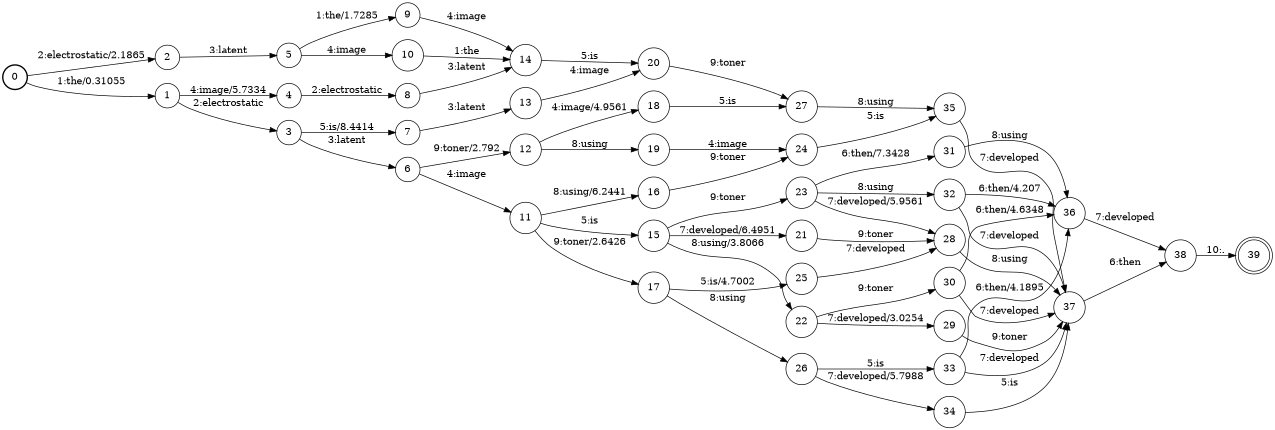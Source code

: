 digraph FST {
rankdir = LR;
size = "8.5,11";
label = "";
center = 1;
orientation = Portrait;
ranksep = "0.4";
nodesep = "0.25";
0 [label = "0", shape = circle, style = bold, fontsize = 14]
	0 -> 1 [label = "1:the/0.31055", fontsize = 14];
	0 -> 2 [label = "2:electrostatic/2.1865", fontsize = 14];
1 [label = "1", shape = circle, style = solid, fontsize = 14]
	1 -> 3 [label = "2:electrostatic", fontsize = 14];
	1 -> 4 [label = "4:image/5.7334", fontsize = 14];
2 [label = "2", shape = circle, style = solid, fontsize = 14]
	2 -> 5 [label = "3:latent", fontsize = 14];
3 [label = "3", shape = circle, style = solid, fontsize = 14]
	3 -> 6 [label = "3:latent", fontsize = 14];
	3 -> 7 [label = "5:is/8.4414", fontsize = 14];
4 [label = "4", shape = circle, style = solid, fontsize = 14]
	4 -> 8 [label = "2:electrostatic", fontsize = 14];
5 [label = "5", shape = circle, style = solid, fontsize = 14]
	5 -> 9 [label = "1:the/1.7285", fontsize = 14];
	5 -> 10 [label = "4:image", fontsize = 14];
6 [label = "6", shape = circle, style = solid, fontsize = 14]
	6 -> 11 [label = "4:image", fontsize = 14];
	6 -> 12 [label = "9:toner/2.792", fontsize = 14];
7 [label = "7", shape = circle, style = solid, fontsize = 14]
	7 -> 13 [label = "3:latent", fontsize = 14];
8 [label = "8", shape = circle, style = solid, fontsize = 14]
	8 -> 14 [label = "3:latent", fontsize = 14];
9 [label = "9", shape = circle, style = solid, fontsize = 14]
	9 -> 14 [label = "4:image", fontsize = 14];
10 [label = "10", shape = circle, style = solid, fontsize = 14]
	10 -> 14 [label = "1:the", fontsize = 14];
11 [label = "11", shape = circle, style = solid, fontsize = 14]
	11 -> 15 [label = "5:is", fontsize = 14];
	11 -> 16 [label = "8:using/6.2441", fontsize = 14];
	11 -> 17 [label = "9:toner/2.6426", fontsize = 14];
12 [label = "12", shape = circle, style = solid, fontsize = 14]
	12 -> 18 [label = "4:image/4.9561", fontsize = 14];
	12 -> 19 [label = "8:using", fontsize = 14];
13 [label = "13", shape = circle, style = solid, fontsize = 14]
	13 -> 20 [label = "4:image", fontsize = 14];
14 [label = "14", shape = circle, style = solid, fontsize = 14]
	14 -> 20 [label = "5:is", fontsize = 14];
15 [label = "15", shape = circle, style = solid, fontsize = 14]
	15 -> 21 [label = "7:developed/6.4951", fontsize = 14];
	15 -> 22 [label = "8:using/3.8066", fontsize = 14];
	15 -> 23 [label = "9:toner", fontsize = 14];
16 [label = "16", shape = circle, style = solid, fontsize = 14]
	16 -> 24 [label = "9:toner", fontsize = 14];
17 [label = "17", shape = circle, style = solid, fontsize = 14]
	17 -> 25 [label = "5:is/4.7002", fontsize = 14];
	17 -> 26 [label = "8:using", fontsize = 14];
18 [label = "18", shape = circle, style = solid, fontsize = 14]
	18 -> 27 [label = "5:is", fontsize = 14];
19 [label = "19", shape = circle, style = solid, fontsize = 14]
	19 -> 24 [label = "4:image", fontsize = 14];
20 [label = "20", shape = circle, style = solid, fontsize = 14]
	20 -> 27 [label = "9:toner", fontsize = 14];
21 [label = "21", shape = circle, style = solid, fontsize = 14]
	21 -> 28 [label = "9:toner", fontsize = 14];
22 [label = "22", shape = circle, style = solid, fontsize = 14]
	22 -> 29 [label = "7:developed/3.0254", fontsize = 14];
	22 -> 30 [label = "9:toner", fontsize = 14];
23 [label = "23", shape = circle, style = solid, fontsize = 14]
	23 -> 31 [label = "6:then/7.3428", fontsize = 14];
	23 -> 28 [label = "7:developed/5.9561", fontsize = 14];
	23 -> 32 [label = "8:using", fontsize = 14];
24 [label = "24", shape = circle, style = solid, fontsize = 14]
	24 -> 35 [label = "5:is", fontsize = 14];
25 [label = "25", shape = circle, style = solid, fontsize = 14]
	25 -> 28 [label = "7:developed", fontsize = 14];
26 [label = "26", shape = circle, style = solid, fontsize = 14]
	26 -> 33 [label = "5:is", fontsize = 14];
	26 -> 34 [label = "7:developed/5.7988", fontsize = 14];
27 [label = "27", shape = circle, style = solid, fontsize = 14]
	27 -> 35 [label = "8:using", fontsize = 14];
28 [label = "28", shape = circle, style = solid, fontsize = 14]
	28 -> 37 [label = "8:using", fontsize = 14];
29 [label = "29", shape = circle, style = solid, fontsize = 14]
	29 -> 37 [label = "9:toner", fontsize = 14];
30 [label = "30", shape = circle, style = solid, fontsize = 14]
	30 -> 36 [label = "6:then/4.6348", fontsize = 14];
	30 -> 37 [label = "7:developed", fontsize = 14];
31 [label = "31", shape = circle, style = solid, fontsize = 14]
	31 -> 36 [label = "8:using", fontsize = 14];
32 [label = "32", shape = circle, style = solid, fontsize = 14]
	32 -> 36 [label = "6:then/4.207", fontsize = 14];
	32 -> 37 [label = "7:developed", fontsize = 14];
33 [label = "33", shape = circle, style = solid, fontsize = 14]
	33 -> 36 [label = "6:then/4.1895", fontsize = 14];
	33 -> 37 [label = "7:developed", fontsize = 14];
34 [label = "34", shape = circle, style = solid, fontsize = 14]
	34 -> 37 [label = "5:is", fontsize = 14];
35 [label = "35", shape = circle, style = solid, fontsize = 14]
	35 -> 37 [label = "7:developed", fontsize = 14];
36 [label = "36", shape = circle, style = solid, fontsize = 14]
	36 -> 38 [label = "7:developed", fontsize = 14];
37 [label = "37", shape = circle, style = solid, fontsize = 14]
	37 -> 38 [label = "6:then", fontsize = 14];
38 [label = "38", shape = circle, style = solid, fontsize = 14]
	38 -> 39 [label = "10:.", fontsize = 14];
39 [label = "39", shape = doublecircle, style = solid, fontsize = 14]
}
